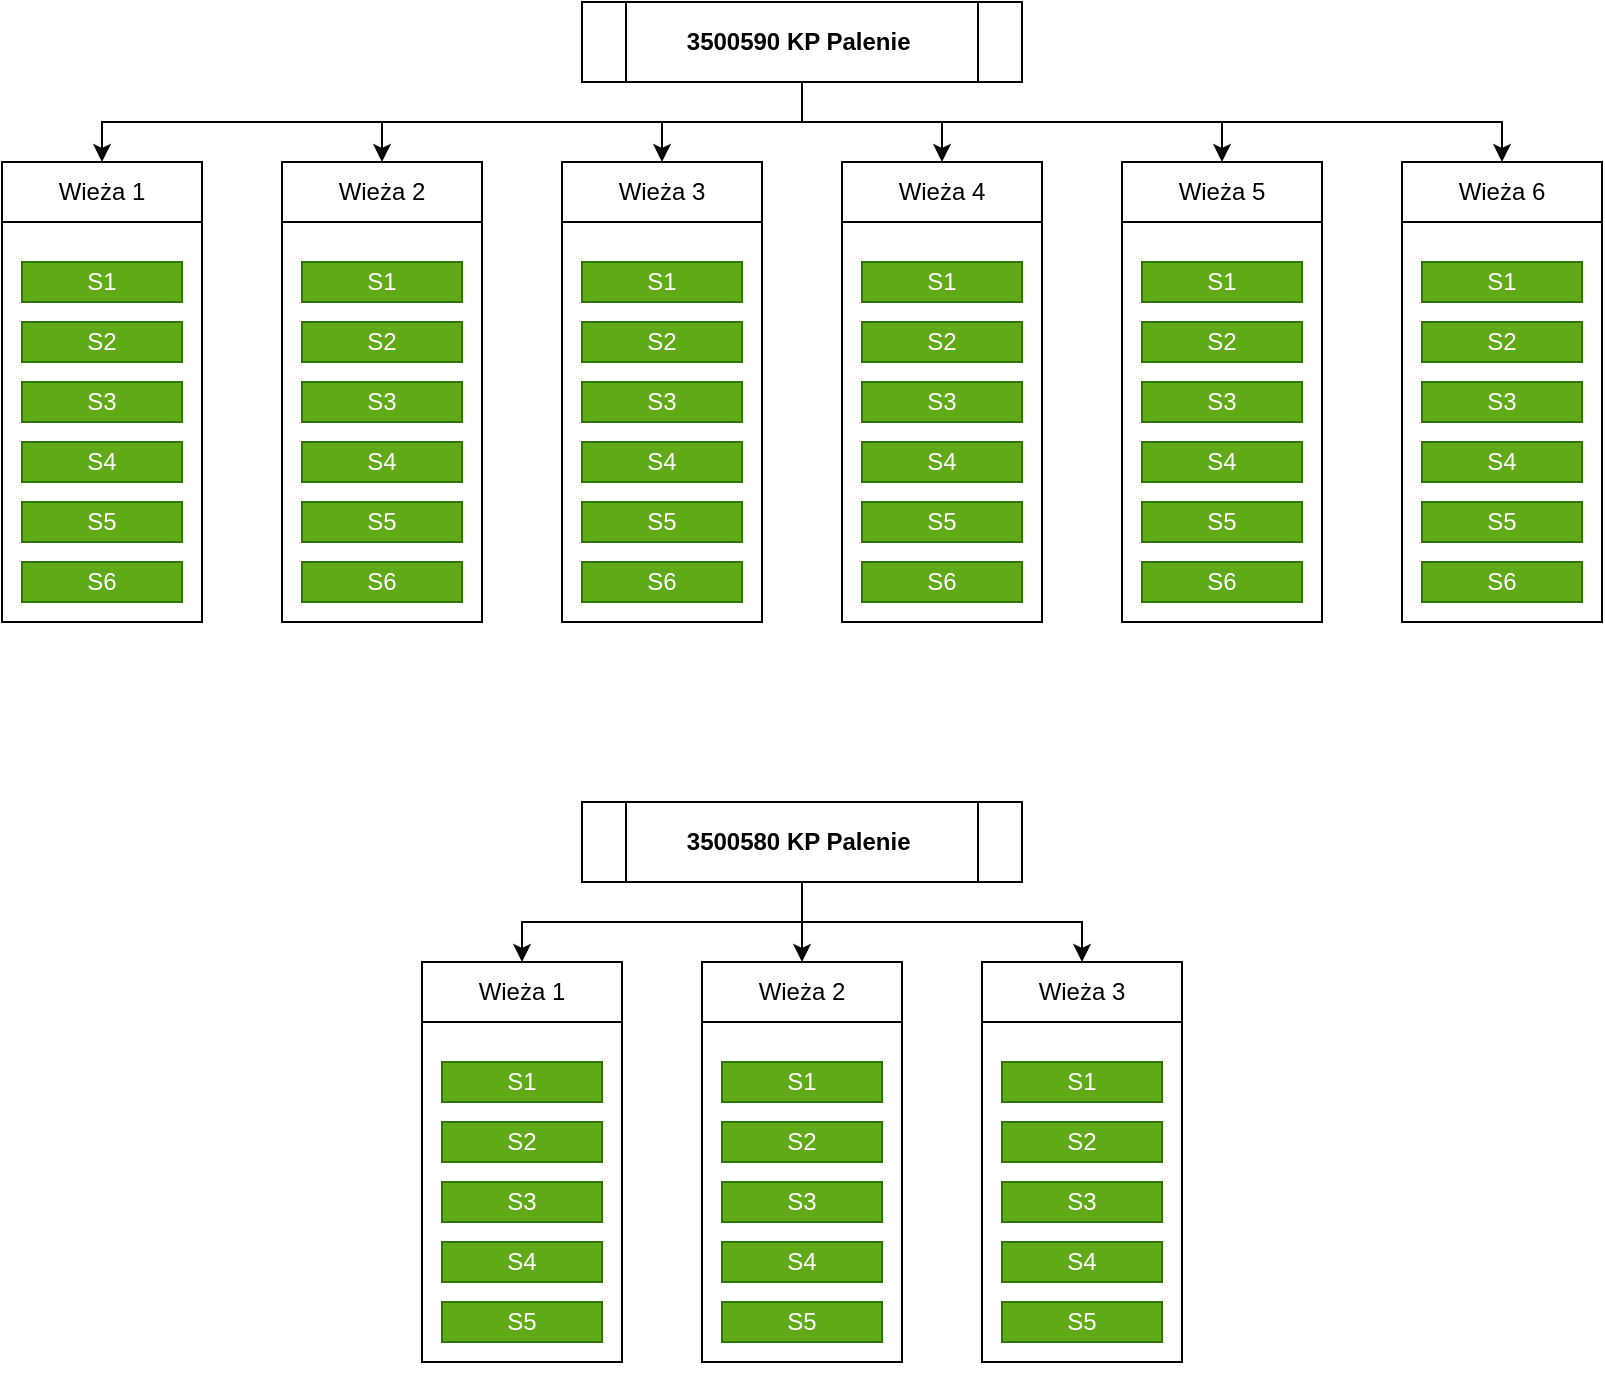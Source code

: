 <mxfile version="24.2.5" type="github">
  <diagram name="Strona-1" id="AZuU2RG3B2MmnvAVzGZ7">
    <mxGraphModel dx="1302" dy="788" grid="1" gridSize="10" guides="1" tooltips="1" connect="1" arrows="1" fold="1" page="1" pageScale="1" pageWidth="827" pageHeight="1169" math="0" shadow="0">
      <root>
        <mxCell id="0" />
        <mxCell id="1" parent="0" />
        <mxCell id="F-b2VLfFVy86jb7a6XMS-57" value="" style="rounded=0;whiteSpace=wrap;html=1;" parent="1" vertex="1">
          <mxGeometry x="140" y="80" width="100" height="230" as="geometry" />
        </mxCell>
        <mxCell id="F-b2VLfFVy86jb7a6XMS-58" value="" style="rounded=0;whiteSpace=wrap;html=1;" parent="1" vertex="1">
          <mxGeometry x="280" y="80" width="100" height="230" as="geometry" />
        </mxCell>
        <mxCell id="F-b2VLfFVy86jb7a6XMS-59" value="" style="rounded=0;whiteSpace=wrap;html=1;" parent="1" vertex="1">
          <mxGeometry x="420" y="80" width="100" height="230" as="geometry" />
        </mxCell>
        <mxCell id="F-b2VLfFVy86jb7a6XMS-60" value="" style="rounded=0;whiteSpace=wrap;html=1;" parent="1" vertex="1">
          <mxGeometry x="560" y="80" width="100" height="230" as="geometry" />
        </mxCell>
        <mxCell id="F-b2VLfFVy86jb7a6XMS-61" value="" style="rounded=0;whiteSpace=wrap;html=1;" parent="1" vertex="1">
          <mxGeometry x="700" y="80" width="100" height="230" as="geometry" />
        </mxCell>
        <mxCell id="F-b2VLfFVy86jb7a6XMS-56" value="" style="rounded=0;whiteSpace=wrap;html=1;" parent="1" vertex="1">
          <mxGeometry y="80" width="100" height="230" as="geometry" />
        </mxCell>
        <mxCell id="F-b2VLfFVy86jb7a6XMS-45" style="edgeStyle=orthogonalEdgeStyle;rounded=0;orthogonalLoop=1;jettySize=auto;html=1;exitX=0.5;exitY=1;exitDx=0;exitDy=0;entryX=0.5;entryY=0;entryDx=0;entryDy=0;" parent="1" source="F-b2VLfFVy86jb7a6XMS-1" target="F-b2VLfFVy86jb7a6XMS-3" edge="1">
          <mxGeometry relative="1" as="geometry" />
        </mxCell>
        <mxCell id="F-b2VLfFVy86jb7a6XMS-47" style="edgeStyle=orthogonalEdgeStyle;rounded=0;orthogonalLoop=1;jettySize=auto;html=1;exitX=0.5;exitY=1;exitDx=0;exitDy=0;entryX=0.5;entryY=0;entryDx=0;entryDy=0;" parent="1" source="F-b2VLfFVy86jb7a6XMS-1" target="F-b2VLfFVy86jb7a6XMS-10" edge="1">
          <mxGeometry relative="1" as="geometry" />
        </mxCell>
        <mxCell id="F-b2VLfFVy86jb7a6XMS-48" style="edgeStyle=orthogonalEdgeStyle;rounded=0;orthogonalLoop=1;jettySize=auto;html=1;exitX=0.5;exitY=1;exitDx=0;exitDy=0;entryX=0.5;entryY=0;entryDx=0;entryDy=0;" parent="1" source="F-b2VLfFVy86jb7a6XMS-1" target="F-b2VLfFVy86jb7a6XMS-17" edge="1">
          <mxGeometry relative="1" as="geometry" />
        </mxCell>
        <mxCell id="F-b2VLfFVy86jb7a6XMS-49" style="edgeStyle=orthogonalEdgeStyle;rounded=0;orthogonalLoop=1;jettySize=auto;html=1;exitX=0.5;exitY=1;exitDx=0;exitDy=0;" parent="1" source="F-b2VLfFVy86jb7a6XMS-1" target="F-b2VLfFVy86jb7a6XMS-24" edge="1">
          <mxGeometry relative="1" as="geometry" />
        </mxCell>
        <mxCell id="F-b2VLfFVy86jb7a6XMS-50" style="edgeStyle=orthogonalEdgeStyle;rounded=0;orthogonalLoop=1;jettySize=auto;html=1;exitX=0.5;exitY=1;exitDx=0;exitDy=0;entryX=0.5;entryY=0;entryDx=0;entryDy=0;" parent="1" source="F-b2VLfFVy86jb7a6XMS-1" target="F-b2VLfFVy86jb7a6XMS-31" edge="1">
          <mxGeometry relative="1" as="geometry" />
        </mxCell>
        <mxCell id="F-b2VLfFVy86jb7a6XMS-51" style="edgeStyle=orthogonalEdgeStyle;rounded=0;orthogonalLoop=1;jettySize=auto;html=1;exitX=0.5;exitY=1;exitDx=0;exitDy=0;" parent="1" source="F-b2VLfFVy86jb7a6XMS-1" target="F-b2VLfFVy86jb7a6XMS-38" edge="1">
          <mxGeometry relative="1" as="geometry" />
        </mxCell>
        <mxCell id="F-b2VLfFVy86jb7a6XMS-1" value="&lt;b&gt;3500590 KP Palenie&amp;nbsp;&lt;/b&gt;" style="shape=process;whiteSpace=wrap;html=1;backgroundOutline=1;gradientColor=none;gradientDirection=radial;" parent="1" vertex="1">
          <mxGeometry x="290" width="220" height="40" as="geometry" />
        </mxCell>
        <mxCell id="F-b2VLfFVy86jb7a6XMS-3" value="Wieża 1" style="rounded=0;whiteSpace=wrap;html=1;" parent="1" vertex="1">
          <mxGeometry y="80" width="100" height="30" as="geometry" />
        </mxCell>
        <mxCell id="F-b2VLfFVy86jb7a6XMS-4" value="S1" style="rounded=0;whiteSpace=wrap;html=1;fillColor=#60a917;fontColor=#ffffff;strokeColor=#2D7600;" parent="1" vertex="1">
          <mxGeometry x="10" y="130" width="80" height="20" as="geometry" />
        </mxCell>
        <mxCell id="F-b2VLfFVy86jb7a6XMS-5" value="S2" style="rounded=0;whiteSpace=wrap;html=1;fillColor=#60a917;fontColor=#ffffff;strokeColor=#2D7600;" parent="1" vertex="1">
          <mxGeometry x="10" y="160" width="80" height="20" as="geometry" />
        </mxCell>
        <mxCell id="F-b2VLfFVy86jb7a6XMS-6" value="S3" style="rounded=0;whiteSpace=wrap;html=1;fillColor=#60a917;strokeColor=#2D7600;fontColor=#ffffff;" parent="1" vertex="1">
          <mxGeometry x="10" y="190" width="80" height="20" as="geometry" />
        </mxCell>
        <mxCell id="F-b2VLfFVy86jb7a6XMS-7" value="S4" style="rounded=0;whiteSpace=wrap;html=1;fillColor=#60a917;fontColor=#ffffff;strokeColor=#2D7600;" parent="1" vertex="1">
          <mxGeometry x="10" y="220" width="80" height="20" as="geometry" />
        </mxCell>
        <mxCell id="F-b2VLfFVy86jb7a6XMS-8" value="S5" style="rounded=0;whiteSpace=wrap;html=1;fillColor=#60a917;fontColor=#ffffff;strokeColor=#2D7600;" parent="1" vertex="1">
          <mxGeometry x="10" y="250" width="80" height="20" as="geometry" />
        </mxCell>
        <mxCell id="F-b2VLfFVy86jb7a6XMS-9" value="S6" style="rounded=0;whiteSpace=wrap;html=1;fillColor=#60a917;fontColor=#ffffff;strokeColor=#2D7600;" parent="1" vertex="1">
          <mxGeometry x="10" y="280" width="80" height="20" as="geometry" />
        </mxCell>
        <mxCell id="F-b2VLfFVy86jb7a6XMS-10" value="Wieża 2" style="rounded=0;whiteSpace=wrap;html=1;" parent="1" vertex="1">
          <mxGeometry x="140" y="80" width="100" height="30" as="geometry" />
        </mxCell>
        <mxCell id="F-b2VLfFVy86jb7a6XMS-11" value="S1" style="rounded=0;whiteSpace=wrap;html=1;fillColor=#60a917;fontColor=#ffffff;strokeColor=#2D7600;" parent="1" vertex="1">
          <mxGeometry x="150" y="130" width="80" height="20" as="geometry" />
        </mxCell>
        <mxCell id="F-b2VLfFVy86jb7a6XMS-12" value="S2" style="rounded=0;whiteSpace=wrap;html=1;fillColor=#60a917;strokeColor=#2D7600;fontColor=#ffffff;" parent="1" vertex="1">
          <mxGeometry x="150" y="160" width="80" height="20" as="geometry" />
        </mxCell>
        <mxCell id="F-b2VLfFVy86jb7a6XMS-13" value="S3" style="rounded=0;whiteSpace=wrap;html=1;fillColor=#60a917;strokeColor=#2D7600;fontColor=#ffffff;" parent="1" vertex="1">
          <mxGeometry x="150" y="190" width="80" height="20" as="geometry" />
        </mxCell>
        <mxCell id="F-b2VLfFVy86jb7a6XMS-14" value="S4" style="rounded=0;whiteSpace=wrap;html=1;fillColor=#60a917;fontColor=#ffffff;strokeColor=#2D7600;" parent="1" vertex="1">
          <mxGeometry x="150" y="220" width="80" height="20" as="geometry" />
        </mxCell>
        <mxCell id="F-b2VLfFVy86jb7a6XMS-15" value="S5" style="rounded=0;whiteSpace=wrap;html=1;fillColor=#60a917;fontColor=#ffffff;strokeColor=#2D7600;" parent="1" vertex="1">
          <mxGeometry x="150" y="250" width="80" height="20" as="geometry" />
        </mxCell>
        <mxCell id="F-b2VLfFVy86jb7a6XMS-16" value="S6" style="rounded=0;whiteSpace=wrap;html=1;fillColor=#60a917;fontColor=#ffffff;strokeColor=#2D7600;" parent="1" vertex="1">
          <mxGeometry x="150" y="280" width="80" height="20" as="geometry" />
        </mxCell>
        <mxCell id="F-b2VLfFVy86jb7a6XMS-17" value="Wieża 3" style="rounded=0;whiteSpace=wrap;html=1;" parent="1" vertex="1">
          <mxGeometry x="280" y="80" width="100" height="30" as="geometry" />
        </mxCell>
        <mxCell id="F-b2VLfFVy86jb7a6XMS-18" value="S1" style="rounded=0;whiteSpace=wrap;html=1;fillColor=#60a917;fontColor=#ffffff;strokeColor=#2D7600;" parent="1" vertex="1">
          <mxGeometry x="290" y="130" width="80" height="20" as="geometry" />
        </mxCell>
        <mxCell id="F-b2VLfFVy86jb7a6XMS-19" value="S2" style="rounded=0;whiteSpace=wrap;html=1;fillColor=#60a917;strokeColor=#2D7600;fontColor=#ffffff;" parent="1" vertex="1">
          <mxGeometry x="290" y="160" width="80" height="20" as="geometry" />
        </mxCell>
        <mxCell id="F-b2VLfFVy86jb7a6XMS-20" value="S3" style="rounded=0;whiteSpace=wrap;html=1;fillColor=#60a917;strokeColor=#2D7600;fontColor=#ffffff;" parent="1" vertex="1">
          <mxGeometry x="290" y="190" width="80" height="20" as="geometry" />
        </mxCell>
        <mxCell id="F-b2VLfFVy86jb7a6XMS-21" value="S4" style="rounded=0;whiteSpace=wrap;html=1;fillColor=#60a917;fontColor=#ffffff;strokeColor=#2D7600;" parent="1" vertex="1">
          <mxGeometry x="290" y="220" width="80" height="20" as="geometry" />
        </mxCell>
        <mxCell id="F-b2VLfFVy86jb7a6XMS-22" value="S5" style="rounded=0;whiteSpace=wrap;html=1;fillColor=#60a917;fontColor=#ffffff;strokeColor=#2D7600;" parent="1" vertex="1">
          <mxGeometry x="290" y="250" width="80" height="20" as="geometry" />
        </mxCell>
        <mxCell id="F-b2VLfFVy86jb7a6XMS-23" value="S6" style="rounded=0;whiteSpace=wrap;html=1;fillColor=#60a917;fontColor=#ffffff;strokeColor=#2D7600;" parent="1" vertex="1">
          <mxGeometry x="290" y="280" width="80" height="20" as="geometry" />
        </mxCell>
        <mxCell id="F-b2VLfFVy86jb7a6XMS-24" value="Wieża 4" style="rounded=0;whiteSpace=wrap;html=1;" parent="1" vertex="1">
          <mxGeometry x="420" y="80" width="100" height="30" as="geometry" />
        </mxCell>
        <mxCell id="F-b2VLfFVy86jb7a6XMS-25" value="S1" style="rounded=0;whiteSpace=wrap;html=1;fillColor=#60a917;fontColor=#ffffff;strokeColor=#2D7600;" parent="1" vertex="1">
          <mxGeometry x="430" y="130" width="80" height="20" as="geometry" />
        </mxCell>
        <mxCell id="F-b2VLfFVy86jb7a6XMS-26" value="S2" style="rounded=0;whiteSpace=wrap;html=1;fillColor=#60a917;strokeColor=#2D7600;fontColor=#ffffff;" parent="1" vertex="1">
          <mxGeometry x="430" y="160" width="80" height="20" as="geometry" />
        </mxCell>
        <mxCell id="F-b2VLfFVy86jb7a6XMS-27" value="S3" style="rounded=0;whiteSpace=wrap;html=1;fillColor=#60a917;strokeColor=#2D7600;fontColor=#ffffff;" parent="1" vertex="1">
          <mxGeometry x="430" y="190" width="80" height="20" as="geometry" />
        </mxCell>
        <mxCell id="F-b2VLfFVy86jb7a6XMS-28" value="S4" style="rounded=0;whiteSpace=wrap;html=1;fillColor=#60a917;fontColor=#ffffff;strokeColor=#2D7600;" parent="1" vertex="1">
          <mxGeometry x="430" y="220" width="80" height="20" as="geometry" />
        </mxCell>
        <mxCell id="F-b2VLfFVy86jb7a6XMS-29" value="S5" style="rounded=0;whiteSpace=wrap;html=1;fillColor=#60a917;fontColor=#ffffff;strokeColor=#2D7600;" parent="1" vertex="1">
          <mxGeometry x="430" y="250" width="80" height="20" as="geometry" />
        </mxCell>
        <mxCell id="F-b2VLfFVy86jb7a6XMS-30" value="S6" style="rounded=0;whiteSpace=wrap;html=1;fillColor=#60a917;fontColor=#ffffff;strokeColor=#2D7600;" parent="1" vertex="1">
          <mxGeometry x="430" y="280" width="80" height="20" as="geometry" />
        </mxCell>
        <mxCell id="F-b2VLfFVy86jb7a6XMS-31" value="Wieża 5" style="rounded=0;whiteSpace=wrap;html=1;" parent="1" vertex="1">
          <mxGeometry x="560" y="80" width="100" height="30" as="geometry" />
        </mxCell>
        <mxCell id="F-b2VLfFVy86jb7a6XMS-32" value="S1" style="rounded=0;whiteSpace=wrap;html=1;fillColor=#60a917;fontColor=#ffffff;strokeColor=#2D7600;" parent="1" vertex="1">
          <mxGeometry x="570" y="130" width="80" height="20" as="geometry" />
        </mxCell>
        <mxCell id="F-b2VLfFVy86jb7a6XMS-33" value="S2" style="rounded=0;whiteSpace=wrap;html=1;fillColor=#60a917;strokeColor=#2D7600;fontColor=#ffffff;" parent="1" vertex="1">
          <mxGeometry x="570" y="160" width="80" height="20" as="geometry" />
        </mxCell>
        <mxCell id="F-b2VLfFVy86jb7a6XMS-34" value="S3" style="rounded=0;whiteSpace=wrap;html=1;fillColor=#60a917;strokeColor=#2D7600;fontColor=#ffffff;" parent="1" vertex="1">
          <mxGeometry x="570" y="190" width="80" height="20" as="geometry" />
        </mxCell>
        <mxCell id="F-b2VLfFVy86jb7a6XMS-35" value="S4" style="rounded=0;whiteSpace=wrap;html=1;fillColor=#60a917;fontColor=#ffffff;strokeColor=#2D7600;" parent="1" vertex="1">
          <mxGeometry x="570" y="220" width="80" height="20" as="geometry" />
        </mxCell>
        <mxCell id="F-b2VLfFVy86jb7a6XMS-36" value="S5" style="rounded=0;whiteSpace=wrap;html=1;fillColor=#60a917;fontColor=#ffffff;strokeColor=#2D7600;" parent="1" vertex="1">
          <mxGeometry x="570" y="250" width="80" height="20" as="geometry" />
        </mxCell>
        <mxCell id="F-b2VLfFVy86jb7a6XMS-37" value="S6" style="rounded=0;whiteSpace=wrap;html=1;fillColor=#60a917;fontColor=#ffffff;strokeColor=#2D7600;" parent="1" vertex="1">
          <mxGeometry x="570" y="280" width="80" height="20" as="geometry" />
        </mxCell>
        <mxCell id="F-b2VLfFVy86jb7a6XMS-38" value="Wieża 6" style="rounded=0;whiteSpace=wrap;html=1;" parent="1" vertex="1">
          <mxGeometry x="700" y="80" width="100" height="30" as="geometry" />
        </mxCell>
        <mxCell id="F-b2VLfFVy86jb7a6XMS-39" value="S1" style="rounded=0;whiteSpace=wrap;html=1;fillColor=#60a917;fontColor=#ffffff;strokeColor=#2D7600;" parent="1" vertex="1">
          <mxGeometry x="710" y="130" width="80" height="20" as="geometry" />
        </mxCell>
        <mxCell id="F-b2VLfFVy86jb7a6XMS-40" value="S2" style="rounded=0;whiteSpace=wrap;html=1;fillColor=#60a917;strokeColor=#2D7600;fontColor=#ffffff;" parent="1" vertex="1">
          <mxGeometry x="710" y="160" width="80" height="20" as="geometry" />
        </mxCell>
        <mxCell id="F-b2VLfFVy86jb7a6XMS-41" value="S3" style="rounded=0;whiteSpace=wrap;html=1;fillColor=#60a917;strokeColor=#2D7600;fontColor=#ffffff;" parent="1" vertex="1">
          <mxGeometry x="710" y="190" width="80" height="20" as="geometry" />
        </mxCell>
        <mxCell id="F-b2VLfFVy86jb7a6XMS-42" value="S4" style="rounded=0;whiteSpace=wrap;html=1;fillColor=#60a917;fontColor=#ffffff;strokeColor=#2D7600;" parent="1" vertex="1">
          <mxGeometry x="710" y="220" width="80" height="20" as="geometry" />
        </mxCell>
        <mxCell id="F-b2VLfFVy86jb7a6XMS-43" value="S5" style="rounded=0;whiteSpace=wrap;html=1;fillColor=#60a917;fontColor=#ffffff;strokeColor=#2D7600;" parent="1" vertex="1">
          <mxGeometry x="710" y="250" width="80" height="20" as="geometry" />
        </mxCell>
        <mxCell id="F-b2VLfFVy86jb7a6XMS-44" value="S6" style="rounded=0;whiteSpace=wrap;html=1;fillColor=#60a917;fontColor=#ffffff;strokeColor=#2D7600;" parent="1" vertex="1">
          <mxGeometry x="710" y="280" width="80" height="20" as="geometry" />
        </mxCell>
        <mxCell id="9ruDtZL8lLBiyxwhCSeg-1" value="" style="rounded=0;whiteSpace=wrap;html=1;" vertex="1" parent="1">
          <mxGeometry x="350" y="480" width="100" height="200" as="geometry" />
        </mxCell>
        <mxCell id="9ruDtZL8lLBiyxwhCSeg-2" value="" style="rounded=0;whiteSpace=wrap;html=1;" vertex="1" parent="1">
          <mxGeometry x="490" y="480" width="100" height="200" as="geometry" />
        </mxCell>
        <mxCell id="9ruDtZL8lLBiyxwhCSeg-6" value="" style="rounded=0;whiteSpace=wrap;html=1;" vertex="1" parent="1">
          <mxGeometry x="210" y="480" width="100" height="200" as="geometry" />
        </mxCell>
        <mxCell id="9ruDtZL8lLBiyxwhCSeg-7" style="edgeStyle=orthogonalEdgeStyle;rounded=0;orthogonalLoop=1;jettySize=auto;html=1;exitX=0.5;exitY=1;exitDx=0;exitDy=0;entryX=0.5;entryY=0;entryDx=0;entryDy=0;" edge="1" parent="1" source="9ruDtZL8lLBiyxwhCSeg-13" target="9ruDtZL8lLBiyxwhCSeg-14">
          <mxGeometry relative="1" as="geometry" />
        </mxCell>
        <mxCell id="9ruDtZL8lLBiyxwhCSeg-8" style="edgeStyle=orthogonalEdgeStyle;rounded=0;orthogonalLoop=1;jettySize=auto;html=1;exitX=0.5;exitY=1;exitDx=0;exitDy=0;entryX=0.5;entryY=0;entryDx=0;entryDy=0;" edge="1" parent="1" source="9ruDtZL8lLBiyxwhCSeg-13" target="9ruDtZL8lLBiyxwhCSeg-21">
          <mxGeometry relative="1" as="geometry" />
        </mxCell>
        <mxCell id="9ruDtZL8lLBiyxwhCSeg-9" style="edgeStyle=orthogonalEdgeStyle;rounded=0;orthogonalLoop=1;jettySize=auto;html=1;exitX=0.5;exitY=1;exitDx=0;exitDy=0;entryX=0.5;entryY=0;entryDx=0;entryDy=0;" edge="1" parent="1" source="9ruDtZL8lLBiyxwhCSeg-13" target="9ruDtZL8lLBiyxwhCSeg-28">
          <mxGeometry relative="1" as="geometry" />
        </mxCell>
        <mxCell id="9ruDtZL8lLBiyxwhCSeg-13" value="&lt;b&gt;3500580 KP Palenie&amp;nbsp;&lt;/b&gt;" style="shape=process;whiteSpace=wrap;html=1;backgroundOutline=1;gradientColor=none;gradientDirection=radial;" vertex="1" parent="1">
          <mxGeometry x="290" y="400" width="220" height="40" as="geometry" />
        </mxCell>
        <mxCell id="9ruDtZL8lLBiyxwhCSeg-14" value="Wieża 1" style="rounded=0;whiteSpace=wrap;html=1;" vertex="1" parent="1">
          <mxGeometry x="210" y="480" width="100" height="30" as="geometry" />
        </mxCell>
        <mxCell id="9ruDtZL8lLBiyxwhCSeg-15" value="S1" style="rounded=0;whiteSpace=wrap;html=1;fillColor=#60a917;fontColor=#ffffff;strokeColor=#2D7600;" vertex="1" parent="1">
          <mxGeometry x="220" y="530" width="80" height="20" as="geometry" />
        </mxCell>
        <mxCell id="9ruDtZL8lLBiyxwhCSeg-16" value="S2" style="rounded=0;whiteSpace=wrap;html=1;fillColor=#60a917;fontColor=#ffffff;strokeColor=#2D7600;" vertex="1" parent="1">
          <mxGeometry x="220" y="560" width="80" height="20" as="geometry" />
        </mxCell>
        <mxCell id="9ruDtZL8lLBiyxwhCSeg-17" value="S3" style="rounded=0;whiteSpace=wrap;html=1;fillColor=#60a917;strokeColor=#2D7600;fontColor=#ffffff;" vertex="1" parent="1">
          <mxGeometry x="220" y="590" width="80" height="20" as="geometry" />
        </mxCell>
        <mxCell id="9ruDtZL8lLBiyxwhCSeg-18" value="S4" style="rounded=0;whiteSpace=wrap;html=1;fillColor=#60a917;fontColor=#ffffff;strokeColor=#2D7600;" vertex="1" parent="1">
          <mxGeometry x="220" y="620" width="80" height="20" as="geometry" />
        </mxCell>
        <mxCell id="9ruDtZL8lLBiyxwhCSeg-19" value="S5" style="rounded=0;whiteSpace=wrap;html=1;fillColor=#60a917;fontColor=#ffffff;strokeColor=#2D7600;" vertex="1" parent="1">
          <mxGeometry x="220" y="650" width="80" height="20" as="geometry" />
        </mxCell>
        <mxCell id="9ruDtZL8lLBiyxwhCSeg-21" value="Wieża 2" style="rounded=0;whiteSpace=wrap;html=1;" vertex="1" parent="1">
          <mxGeometry x="350" y="480" width="100" height="30" as="geometry" />
        </mxCell>
        <mxCell id="9ruDtZL8lLBiyxwhCSeg-22" value="S1" style="rounded=0;whiteSpace=wrap;html=1;fillColor=#60a917;fontColor=#ffffff;strokeColor=#2D7600;" vertex="1" parent="1">
          <mxGeometry x="360" y="530" width="80" height="20" as="geometry" />
        </mxCell>
        <mxCell id="9ruDtZL8lLBiyxwhCSeg-23" value="S2" style="rounded=0;whiteSpace=wrap;html=1;fillColor=#60a917;strokeColor=#2D7600;fontColor=#ffffff;" vertex="1" parent="1">
          <mxGeometry x="360" y="560" width="80" height="20" as="geometry" />
        </mxCell>
        <mxCell id="9ruDtZL8lLBiyxwhCSeg-24" value="S3" style="rounded=0;whiteSpace=wrap;html=1;fillColor=#60a917;strokeColor=#2D7600;fontColor=#ffffff;" vertex="1" parent="1">
          <mxGeometry x="360" y="590" width="80" height="20" as="geometry" />
        </mxCell>
        <mxCell id="9ruDtZL8lLBiyxwhCSeg-25" value="S4" style="rounded=0;whiteSpace=wrap;html=1;fillColor=#60a917;fontColor=#ffffff;strokeColor=#2D7600;" vertex="1" parent="1">
          <mxGeometry x="360" y="620" width="80" height="20" as="geometry" />
        </mxCell>
        <mxCell id="9ruDtZL8lLBiyxwhCSeg-26" value="S5" style="rounded=0;whiteSpace=wrap;html=1;fillColor=#60a917;fontColor=#ffffff;strokeColor=#2D7600;" vertex="1" parent="1">
          <mxGeometry x="360" y="650" width="80" height="20" as="geometry" />
        </mxCell>
        <mxCell id="9ruDtZL8lLBiyxwhCSeg-28" value="Wieża 3" style="rounded=0;whiteSpace=wrap;html=1;" vertex="1" parent="1">
          <mxGeometry x="490" y="480" width="100" height="30" as="geometry" />
        </mxCell>
        <mxCell id="9ruDtZL8lLBiyxwhCSeg-29" value="S1" style="rounded=0;whiteSpace=wrap;html=1;fillColor=#60a917;fontColor=#ffffff;strokeColor=#2D7600;" vertex="1" parent="1">
          <mxGeometry x="500" y="530" width="80" height="20" as="geometry" />
        </mxCell>
        <mxCell id="9ruDtZL8lLBiyxwhCSeg-30" value="S2" style="rounded=0;whiteSpace=wrap;html=1;fillColor=#60a917;strokeColor=#2D7600;fontColor=#ffffff;" vertex="1" parent="1">
          <mxGeometry x="500" y="560" width="80" height="20" as="geometry" />
        </mxCell>
        <mxCell id="9ruDtZL8lLBiyxwhCSeg-31" value="S3" style="rounded=0;whiteSpace=wrap;html=1;fillColor=#60a917;strokeColor=#2D7600;fontColor=#ffffff;" vertex="1" parent="1">
          <mxGeometry x="500" y="590" width="80" height="20" as="geometry" />
        </mxCell>
        <mxCell id="9ruDtZL8lLBiyxwhCSeg-32" value="S4" style="rounded=0;whiteSpace=wrap;html=1;fillColor=#60a917;fontColor=#ffffff;strokeColor=#2D7600;" vertex="1" parent="1">
          <mxGeometry x="500" y="620" width="80" height="20" as="geometry" />
        </mxCell>
        <mxCell id="9ruDtZL8lLBiyxwhCSeg-33" value="S5" style="rounded=0;whiteSpace=wrap;html=1;fillColor=#60a917;fontColor=#ffffff;strokeColor=#2D7600;" vertex="1" parent="1">
          <mxGeometry x="500" y="650" width="80" height="20" as="geometry" />
        </mxCell>
        <mxCell id="9ruDtZL8lLBiyxwhCSeg-56" style="edgeStyle=orthogonalEdgeStyle;rounded=0;orthogonalLoop=1;jettySize=auto;html=1;exitX=0.5;exitY=1;exitDx=0;exitDy=0;" edge="1" parent="1" source="9ruDtZL8lLBiyxwhCSeg-2" target="9ruDtZL8lLBiyxwhCSeg-2">
          <mxGeometry relative="1" as="geometry" />
        </mxCell>
      </root>
    </mxGraphModel>
  </diagram>
</mxfile>
